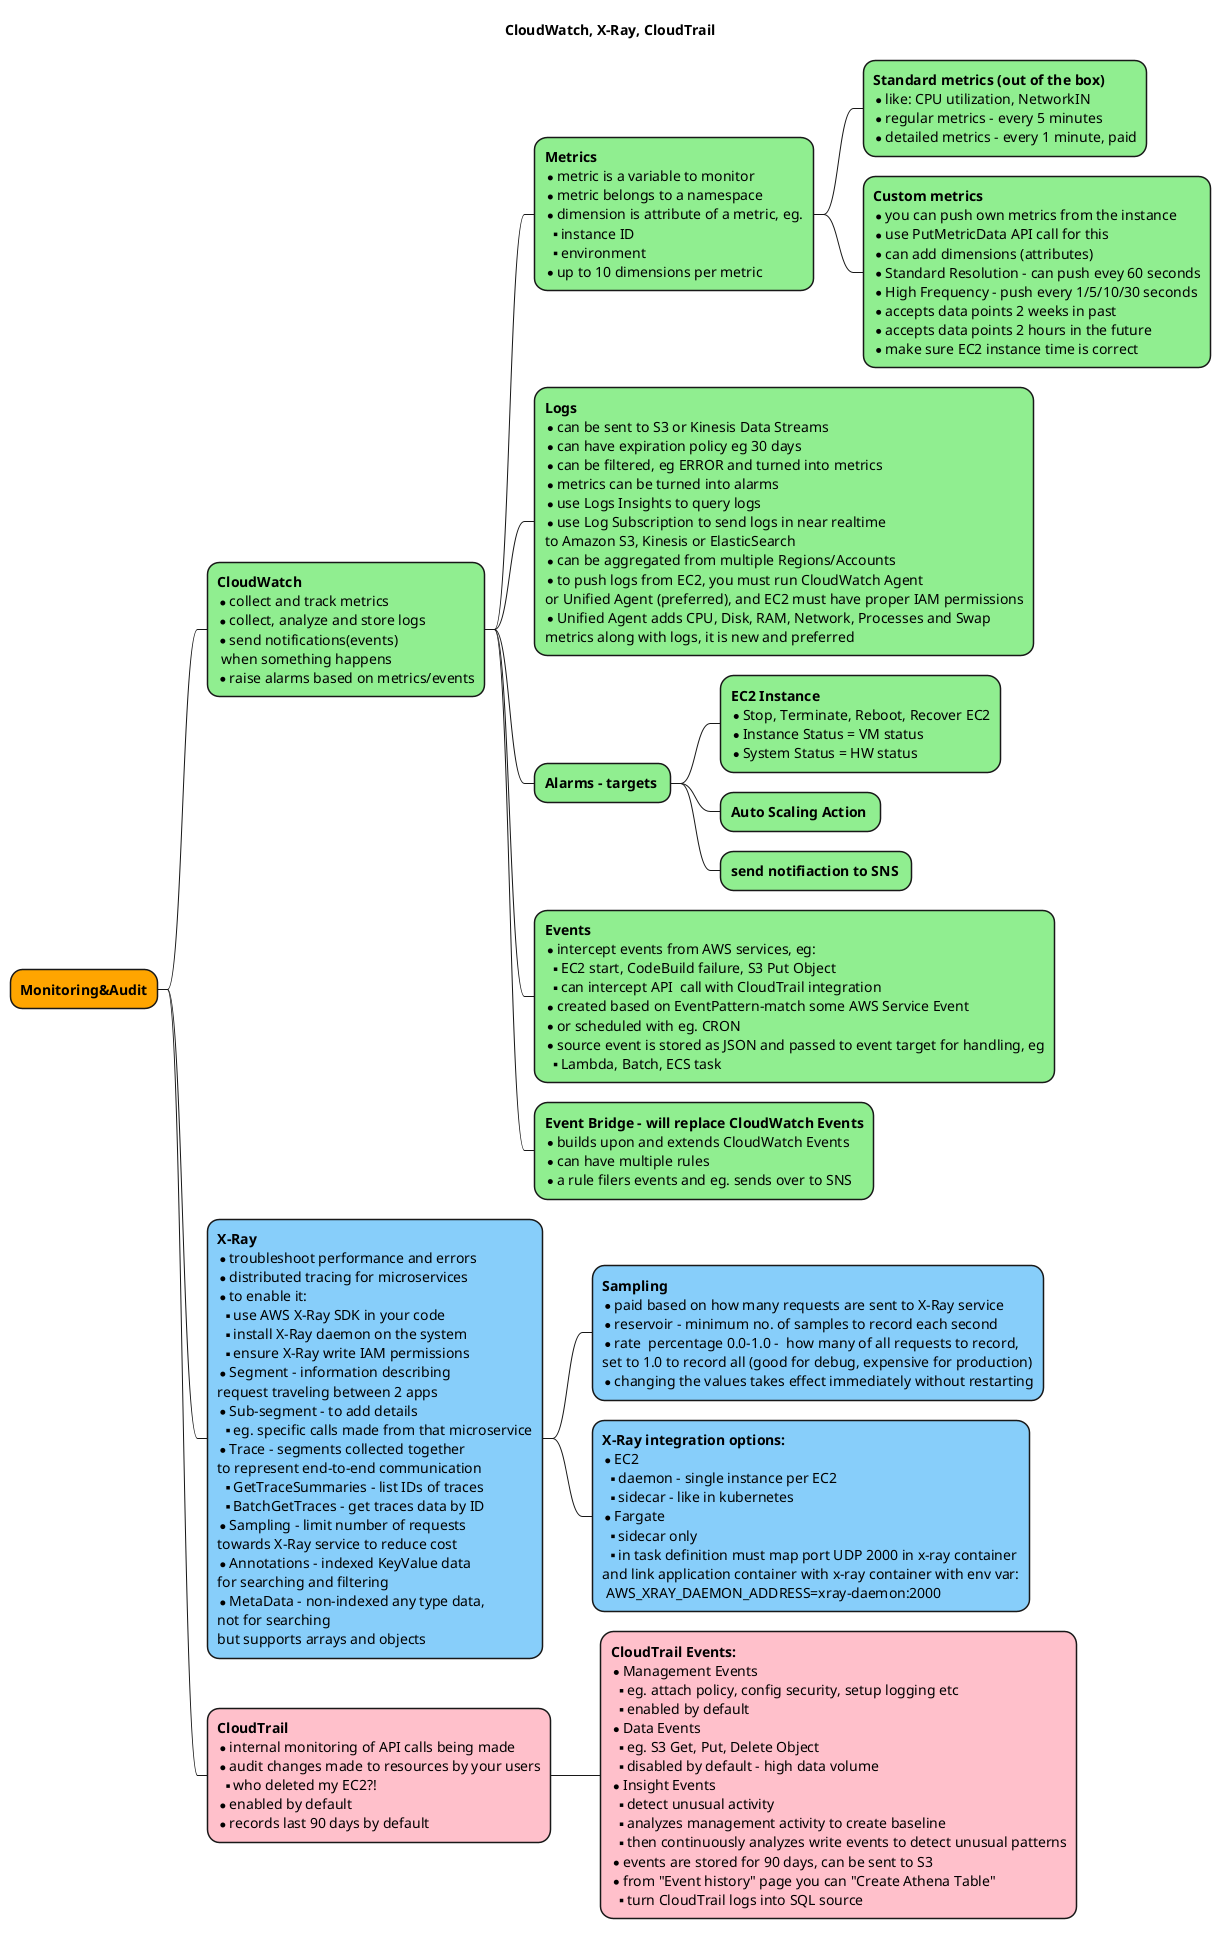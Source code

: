 @startmindmap mindmap

title CloudWatch, X-Ray, CloudTrail

<style>
mindmapDiagram {
  .trail {
    BackgroundColor Pink
  }
  .orange {
    BackgroundColor orange
  }
  .xray {
    BackgroundColor LightSkyBlue
  }
  .watch {
    BackgroundColor LightGreen
  }
}
</style>


*[#Orange] <b>Monitoring&Audit
 * <b>CloudWatch\n*collect and track metrics\n*collect, analyze and store logs\n*send notifications(events)\n when something happens\n*raise alarms based on metrics/events <<watch>>
  * <b>Metrics\n*metric is a variable to monitor\n*metric belongs to a namespace\n*dimension is attribute of a metric, eg.\n**instance ID\n**environment\n*up to 10 dimensions per metric <<watch>>
   * <b>Standard metrics (out of the box)\n*like: CPU utilization, NetworkIN\n*regular metrics - every 5 minutes\n*detailed metrics - every 1 minute, paid <<watch>>
   * <b>Custom metrics\n*you can push own metrics from the instance\n*use PutMetricData API call for this\n*can add dimensions (attributes)\n*Standard Resolution - can push evey 60 seconds\n*High Frequency - push every 1/5/10/30 seconds\n*accepts data points 2 weeks in past\n*accepts data points 2 hours in the future\n*make sure EC2 instance time is correct <<watch>>
  * <b>Logs\n*can be sent to S3 or Kinesis Data Streams\n*can have expiration policy eg 30 days\n*can be filtered, eg ERROR and turned into metrics\n*metrics can be turned into alarms\n*use Logs Insights to query logs\n*use Log Subscription to send logs in near realtime\nto Amazon S3, Kinesis or ElasticSearch\n*can be aggregated from multiple Regions/Accounts\n*to push logs from EC2, you must run CloudWatch Agent\nor Unified Agent (preferred), and EC2 must have proper IAM permissions\n*Unified Agent adds CPU, Disk, RAM, Network, Processes and Swap\nmetrics along with logs, it is new and preferred <<watch>>
  * <b>Alarms - targets <<watch>>
   * <b>EC2 Instance\n*Stop, Terminate, Reboot, Recover EC2\n*Instance Status = VM status\n*System Status = HW status <<watch>>
   * <b>Auto Scaling Action <<watch>>
   * <b>send notifiaction to SNS <<watch>>
  * <b>Events\n*intercept events from AWS services, eg:\n**EC2 start, CodeBuild failure, S3 Put Object\n**can intercept API  call with CloudTrail integration\n*created based on EventPattern-match some AWS Service Event\n*or scheduled with eg. CRON\n*source event is stored as JSON and passed to event target for handling, eg\n**Lambda, Batch, ECS task <<watch>>
  * <b>Event Bridge - will replace CloudWatch Events\n*builds upon and extends CloudWatch Events\n*can have multiple rules\n*a rule filers events and eg. sends over to SNS <<watch>>
 * <b>X-Ray\n*troubleshoot performance and errors\n*distributed tracing for microservices\n*to enable it:\n**use AWS X-Ray SDK in your code\n**install X-Ray daemon on the system\n**ensure X-Ray write IAM permissions\n*Segment - information describing\nrequest traveling between 2 apps\n*Sub-segment - to add details\n**eg. specific calls made from that microservice\n*Trace - segments collected together\nto represent end-to-end communication\n**GetTraceSummaries - list IDs of traces\n**BatchGetTraces - get traces data by ID\n*Sampling - limit number of requests\ntowards X-Ray service to reduce cost\n*Annotations - indexed KeyValue data\nfor searching and filtering\n*MetaData - non-indexed any type data,\nnot for searching\nbut supports arrays and objects <<xray>>
  * <b>Sampling\n*paid based on how many requests are sent to X-Ray service\n*reservoir - minimum no. of samples to record each second\n*rate  percentage 0.0-1.0 -  how many of all requests to record,\nset to 1.0 to record all (good for debug, expensive for production)\n*changing the values takes effect immediately without restarting <<xray>>
  * <b>X-Ray integration options:\n*EC2\n**daemon - single instance per EC2\n**sidecar - like in kubernetes\n*Fargate\n**sidecar only\n**in task definition must map port UDP 2000 in x-ray container\nand link application container with x-ray container with env var:\n AWS_XRAY_DAEMON_ADDRESS=xray-daemon:2000 <<xray>>
 * <b>CloudTrail\n*internal monitoring of API calls being made\n*audit changes made to resources by your users\n**who deleted my EC2?!\n*enabled by default\n*records last 90 days by default <<trail>>
  * <b>CloudTrail Events:\n*Management Events\n**eg. attach policy, config security, setup logging etc\n**enabled by default\n*Data Events\n**eg. S3 Get, Put, Delete Object\n**disabled by default - high data volume\n*Insight Events\n**detect unusual activity\n**analyzes management activity to create baseline\n**then continuously analyzes write events to detect unusual patterns\n*events are stored for 90 days, can be sent to S3\n*from "Event history" page you can "Create Athena Table"\n**turn CloudTrail logs into SQL source <<trail>>
@endmindmap
